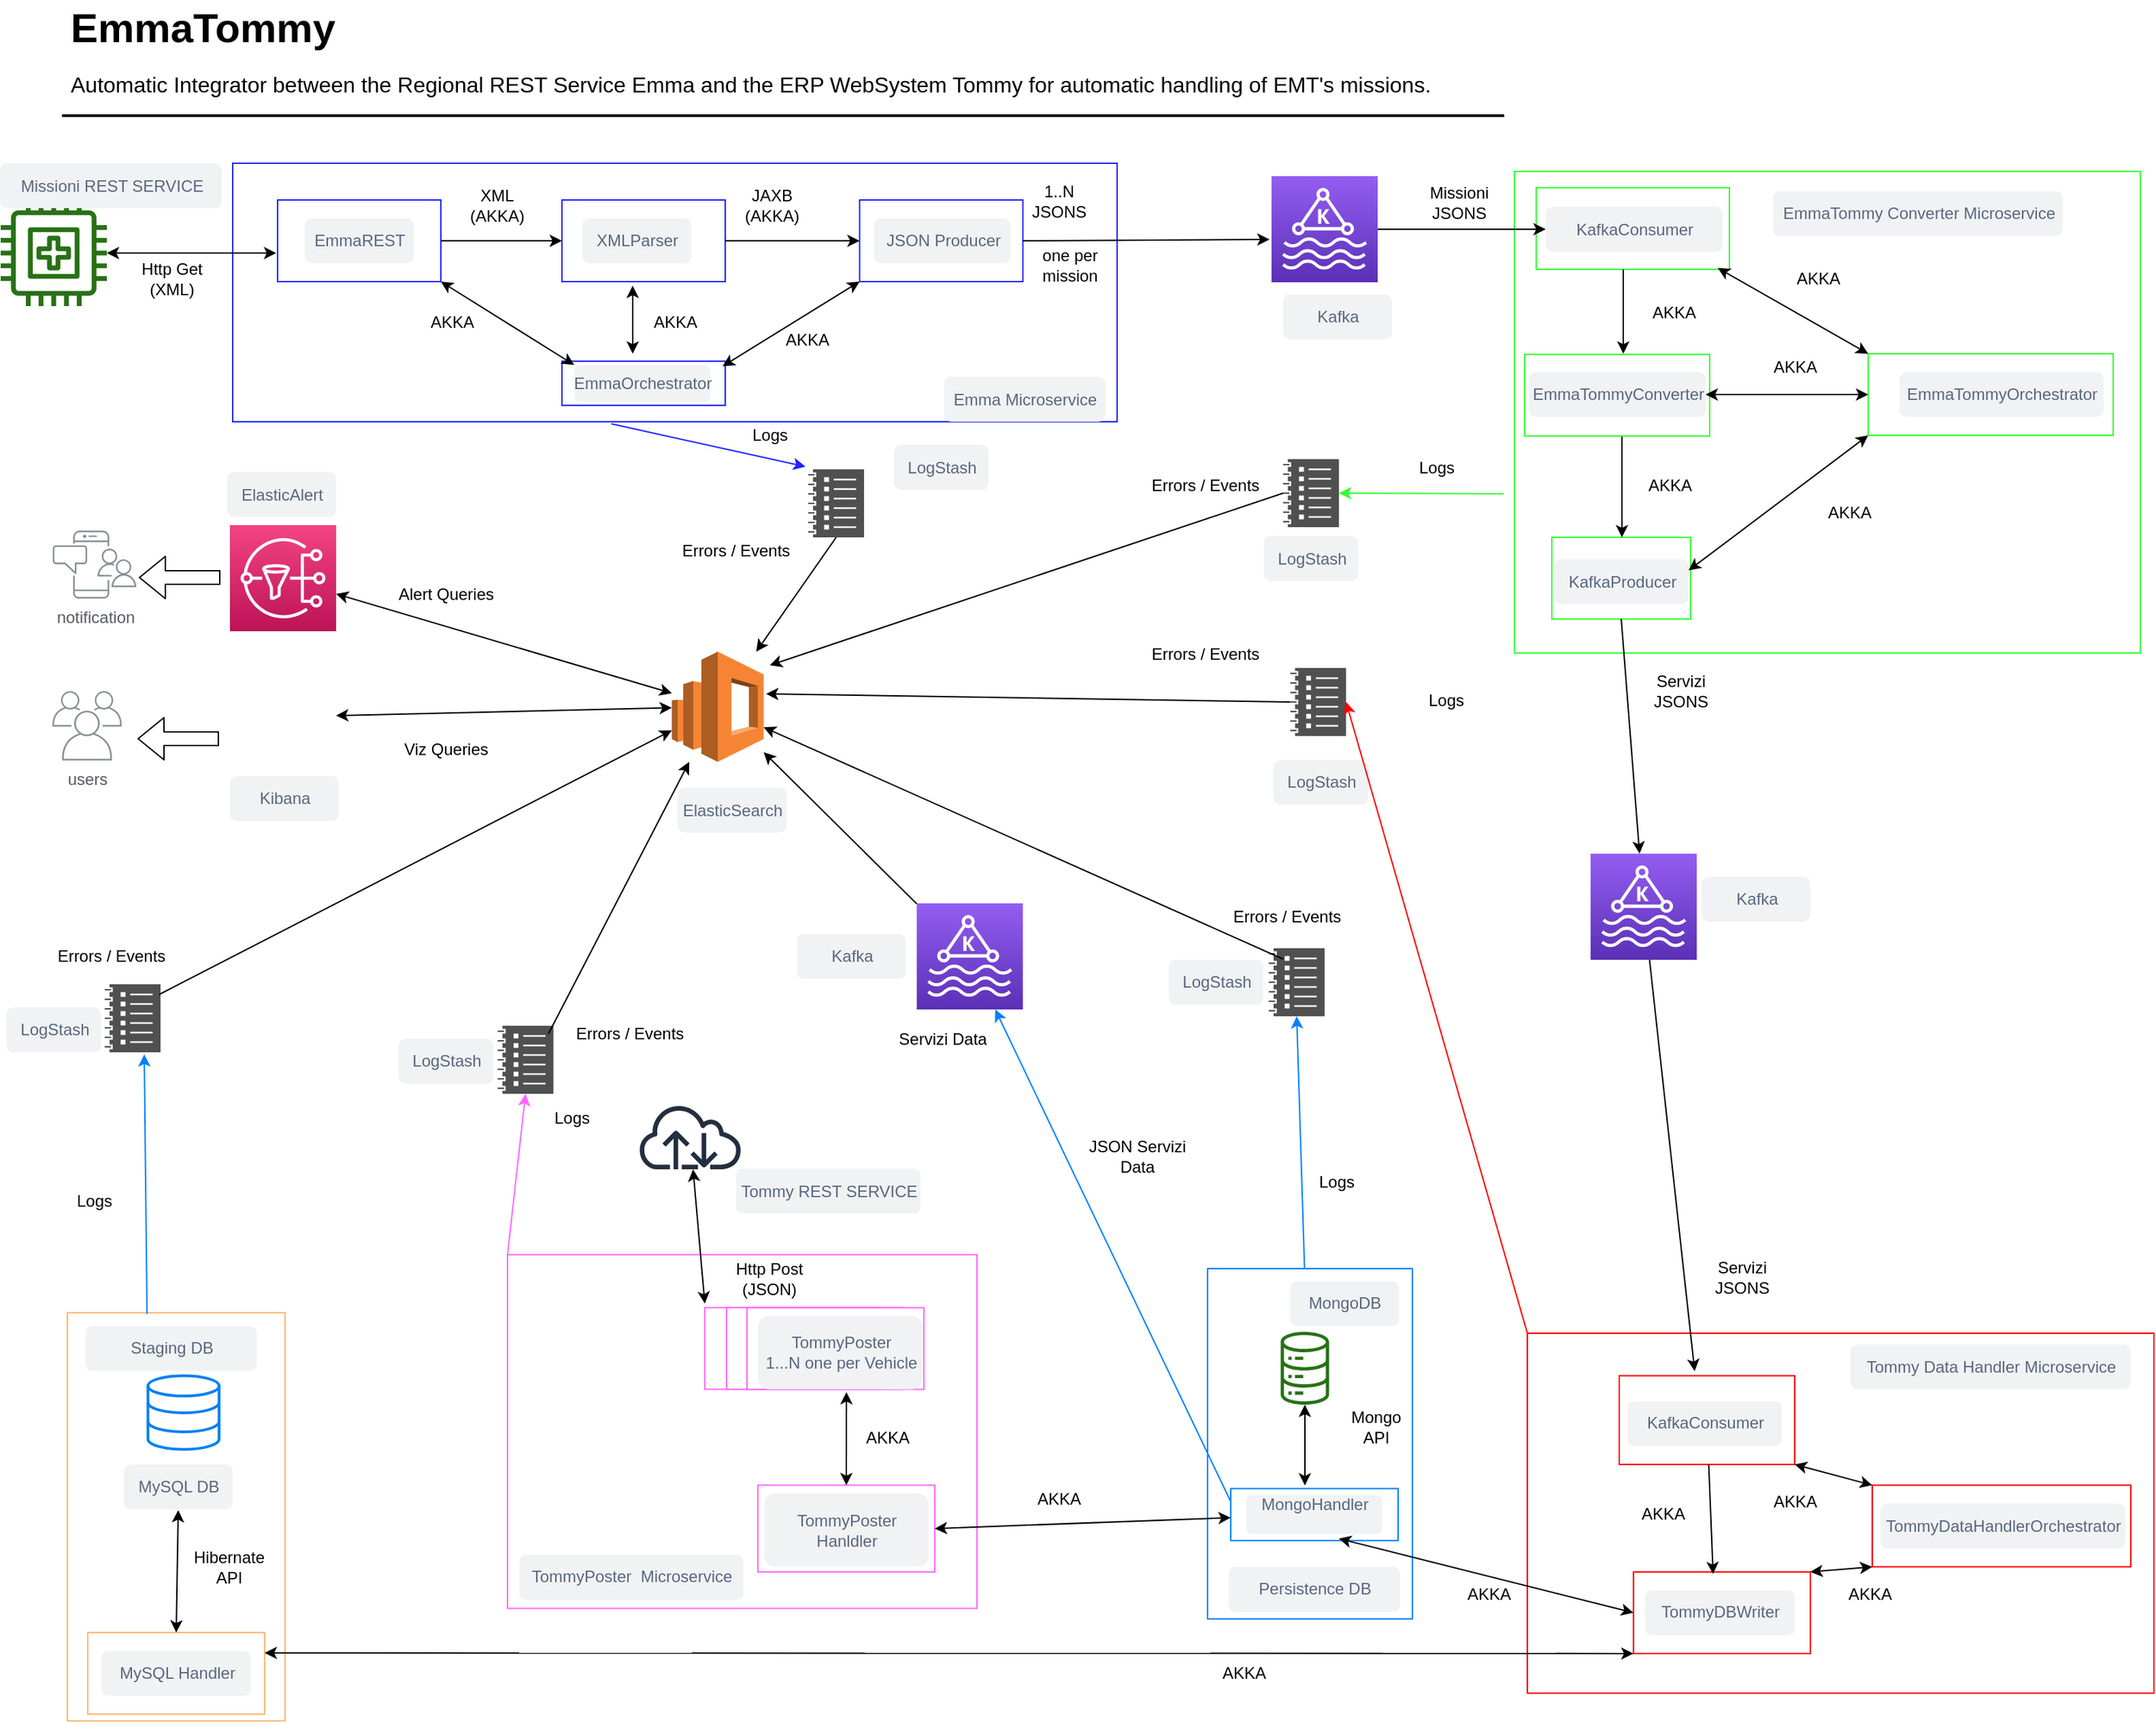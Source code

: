 <mxfile version="15.2.9" type="device"><diagram id="Ht1M8jgEwFfnCIfOTk4-" name="Page-1"><mxGraphModel dx="1422" dy="656" grid="1" gridSize="10" guides="1" tooltips="1" connect="1" arrows="1" fold="1" page="1" pageScale="1" pageWidth="1169" pageHeight="827" math="0" shadow="0"><root><mxCell id="0"/><mxCell id="1" parent="0"/><mxCell id="2CGAh3Ciay-tCwT4W9DA-47" value="" style="rounded=0;whiteSpace=wrap;html=1;strokeColor=#007FFF;" parent="1" vertex="1"><mxGeometry x="894.5" y="962.5" width="150.5" height="257.5" as="geometry"/></mxCell><mxCell id="2CGAh3Ciay-tCwT4W9DA-29" value="" style="rounded=0;whiteSpace=wrap;html=1;strokeColor=#FF66FF;" parent="1" vertex="1"><mxGeometry x="380" y="952.25" width="345" height="260" as="geometry"/></mxCell><mxCell id="2CGAh3Ciay-tCwT4W9DA-15" value="" style="rounded=0;whiteSpace=wrap;html=1;strokeColor=#FFB570;" parent="1" vertex="1"><mxGeometry x="56.5" y="994.95" width="160" height="300" as="geometry"/></mxCell><mxCell id="lzYaIayaNaeAVixtsjXc-9" value="" style="rounded=0;whiteSpace=wrap;html=1;fillColor=none;strokeColor=#FF0000;" parent="1" vertex="1"><mxGeometry x="1129.5" y="1010" width="460.5" height="264.6" as="geometry"/></mxCell><mxCell id="Y2wvUb4vc399RMTbFiho-38" value="" style="rounded=0;whiteSpace=wrap;html=1;fillColor=none;strokeColor=#33FF33;" parent="1" vertex="1"><mxGeometry x="1120" y="156" width="460" height="354" as="geometry"/></mxCell><mxCell id="ZkdfXn5uM06ePNpxm29S-1" value="" style="rounded=0;whiteSpace=wrap;html=1;strokeColor=#33FF33;" parent="1" vertex="1"><mxGeometry x="1136" y="168" width="142" height="60" as="geometry"/></mxCell><mxCell id="Y2wvUb4vc399RMTbFiho-71" value="" style="rounded=0;whiteSpace=wrap;html=1;strokeColor=#FF66FF;" parent="1" vertex="1"><mxGeometry x="525" y="991.2" width="130" height="60" as="geometry"/></mxCell><mxCell id="Y2wvUb4vc399RMTbFiho-72" value="" style="rounded=0;whiteSpace=wrap;html=1;strokeColor=#FF66FF;" parent="1" vertex="1"><mxGeometry x="541" y="991.2" width="130" height="60" as="geometry"/></mxCell><mxCell id="Y2wvUb4vc399RMTbFiho-73" value="" style="rounded=0;whiteSpace=wrap;html=1;strokeColor=#FF66FF;" parent="1" vertex="1"><mxGeometry x="556" y="991.25" width="130" height="60" as="geometry"/></mxCell><mxCell id="Y2wvUb4vc399RMTbFiho-42" value="" style="rounded=0;whiteSpace=wrap;html=1;strokeColor=#33FF33;" parent="1" vertex="1"><mxGeometry x="1147.5" y="425" width="102" height="60" as="geometry"/></mxCell><mxCell id="Y2wvUb4vc399RMTbFiho-23" value="" style="rounded=0;whiteSpace=wrap;html=1;strokeColor=#33FF33;" parent="1" vertex="1"><mxGeometry x="1127.5" y="290.5" width="136" height="60" as="geometry"/></mxCell><mxCell id="Y2wvUb4vc399RMTbFiho-2" value="" style="rounded=0;whiteSpace=wrap;html=1;fillColor=none;strokeColor=#1C24FF;" parent="1" vertex="1"><mxGeometry x="178" y="150" width="650" height="190" as="geometry"/></mxCell><mxCell id="Y2wvUb4vc399RMTbFiho-12" value="" style="rounded=0;whiteSpace=wrap;html=1;strokeColor=#1C24FF;" parent="1" vertex="1"><mxGeometry x="420" y="295.5" width="120" height="32.5" as="geometry"/></mxCell><mxCell id="BnP6x9EAKKf0JBf7ULfV-9" value="" style="rounded=0;whiteSpace=wrap;html=1;strokeColor=#007FFF;" parent="1" vertex="1"><mxGeometry x="911.5" y="1124.2" width="123" height="38.2" as="geometry"/></mxCell><mxCell id="-QjtrjUzRDEMRZ5MF8oH-47" value="EmmaTommy" style="text;html=1;resizable=0;points=[];autosize=1;align=left;verticalAlign=top;spacingTop=-4;fontSize=30;fontStyle=1" parent="1" vertex="1"><mxGeometry x="56.5" y="30" width="210" height="40" as="geometry"/></mxCell><mxCell id="-QjtrjUzRDEMRZ5MF8oH-48" value="Automatic Integrator between the Regional REST Service Emma and the ERP WebSystem Tommy for automatic handling of EMT's missions." style="text;html=1;resizable=0;points=[];autosize=1;align=left;verticalAlign=top;spacingTop=-4;fontSize=16;" parent="1" vertex="1"><mxGeometry x="56.5" y="80" width="1020" height="20" as="geometry"/></mxCell><mxCell id="SCVMTBWpLvtzJIhz15lM-1" value="" style="line;strokeWidth=2;html=1;fontSize=14;" parent="1" vertex="1"><mxGeometry x="52.5" y="110" width="1060" height="10" as="geometry"/></mxCell><mxCell id="BnP6x9EAKKf0JBf7ULfV-1" value="" style="outlineConnect=0;fontColor=#232F3E;gradientColor=none;fillColor=#277116;strokeColor=none;dashed=0;verticalLabelPosition=bottom;verticalAlign=top;align=center;html=1;fontSize=12;fontStyle=0;aspect=fixed;pointerEvents=1;shape=mxgraph.aws4.medical_emergency;" parent="1" vertex="1"><mxGeometry x="7.5" y="177" width="78" height="78" as="geometry"/></mxCell><mxCell id="BnP6x9EAKKf0JBf7ULfV-3" value="" style="outlineConnect=0;fontColor=#232F3E;gradientColor=none;fillColor=#277116;strokeColor=none;dashed=0;verticalLabelPosition=bottom;verticalAlign=top;align=center;html=1;fontSize=12;fontStyle=0;aspect=fixed;pointerEvents=1;shape=mxgraph.aws4.iot_analytics_data_store;" parent="1" vertex="1"><mxGeometry x="947.48" y="1009.0" width="37.04" height="53.5" as="geometry"/></mxCell><mxCell id="BnP6x9EAKKf0JBf7ULfV-4" value="" style="outlineConnect=0;fontColor=#232F3E;gradientColor=#945DF2;gradientDirection=north;fillColor=#5A30B5;strokeColor=#ffffff;dashed=0;verticalLabelPosition=bottom;verticalAlign=top;align=center;html=1;fontSize=12;fontStyle=0;aspect=fixed;shape=mxgraph.aws4.resourceIcon;resIcon=mxgraph.aws4.managed_streaming_for_kafka;" parent="1" vertex="1"><mxGeometry x="941.5" y="159.5" width="78" height="78" as="geometry"/></mxCell><mxCell id="BnP6x9EAKKf0JBf7ULfV-5" value="" style="rounded=0;whiteSpace=wrap;html=1;strokeColor=#1C24FF;" parent="1" vertex="1"><mxGeometry x="211" y="177" width="120" height="60" as="geometry"/></mxCell><mxCell id="BnP6x9EAKKf0JBf7ULfV-6" value="" style="rounded=0;whiteSpace=wrap;html=1;strokeColor=#1C24FF;" parent="1" vertex="1"><mxGeometry x="420" y="177" width="120" height="60" as="geometry"/></mxCell><mxCell id="BnP6x9EAKKf0JBf7ULfV-14" value="" style="outlineConnect=0;fontColor=#232F3E;gradientColor=none;fillColor=#232F3E;strokeColor=none;dashed=0;verticalLabelPosition=bottom;verticalAlign=top;align=center;html=1;fontSize=12;fontStyle=0;aspect=fixed;pointerEvents=1;shape=mxgraph.aws4.internet;" parent="1" vertex="1"><mxGeometry x="475.25" y="841.5" width="78" height="48" as="geometry"/></mxCell><mxCell id="BnP6x9EAKKf0JBf7ULfV-15" value="" style="rounded=0;whiteSpace=wrap;html=1;strokeColor=#33FF33;" parent="1" vertex="1"><mxGeometry x="1380" y="290" width="180" height="60" as="geometry"/></mxCell><mxCell id="BnP6x9EAKKf0JBf7ULfV-17" value="" style="outlineConnect=0;fontColor=#232F3E;gradientColor=#945DF2;gradientDirection=north;fillColor=#5A30B5;strokeColor=#ffffff;dashed=0;verticalLabelPosition=bottom;verticalAlign=top;align=center;html=1;fontSize=12;fontStyle=0;aspect=fixed;shape=mxgraph.aws4.resourceIcon;resIcon=mxgraph.aws4.managed_streaming_for_kafka;" parent="1" vertex="1"><mxGeometry x="1176" y="657.5" width="78" height="78" as="geometry"/></mxCell><mxCell id="BnP6x9EAKKf0JBf7ULfV-18" value="" style="rounded=0;whiteSpace=wrap;html=1;strokeColor=#FF0000;" parent="1" vertex="1"><mxGeometry x="1383" y="1121.7" width="190" height="60" as="geometry"/></mxCell><mxCell id="BnP6x9EAKKf0JBf7ULfV-20" value="" style="outlineConnect=0;dashed=0;verticalLabelPosition=bottom;verticalAlign=top;align=center;html=1;shape=mxgraph.aws3.elasticsearch_service;fillColor=#F58534;gradientColor=none;" parent="1" vertex="1"><mxGeometry x="500.75" y="509" width="67.5" height="81" as="geometry"/></mxCell><mxCell id="BnP6x9EAKKf0JBf7ULfV-21" value="" style="shape=image;html=1;verticalAlign=top;verticalLabelPosition=bottom;labelBackgroundColor=#ffffff;imageAspect=0;aspect=fixed;image=https://cdn4.iconfinder.com/data/icons/logos-brands-5/24/kibana-128.png" parent="1" vertex="1"><mxGeometry x="169" y="514.5" width="85" height="85" as="geometry"/></mxCell><mxCell id="BnP6x9EAKKf0JBf7ULfV-22" value="notification" style="outlineConnect=0;gradientColor=none;fontColor=#545B64;strokeColor=none;fillColor=#879196;dashed=0;verticalLabelPosition=bottom;verticalAlign=top;align=center;html=1;fontSize=12;fontStyle=0;aspect=fixed;shape=mxgraph.aws4.illustration_notification;pointerEvents=1" parent="1" vertex="1"><mxGeometry x="45.5" y="420" width="62" height="50" as="geometry"/></mxCell><mxCell id="BnP6x9EAKKf0JBf7ULfV-23" value="users" style="outlineConnect=0;gradientColor=none;fontColor=#545B64;strokeColor=none;fillColor=#879196;dashed=0;verticalLabelPosition=bottom;verticalAlign=top;align=center;html=1;fontSize=12;fontStyle=0;aspect=fixed;shape=mxgraph.aws4.illustration_users;pointerEvents=1" parent="1" vertex="1"><mxGeometry x="45.5" y="538" width="51" height="51" as="geometry"/></mxCell><mxCell id="BnP6x9EAKKf0JBf7ULfV-24" value="" style="outlineConnect=0;fontColor=#232F3E;gradientColor=#F34482;gradientDirection=north;fillColor=#BC1356;strokeColor=#ffffff;dashed=0;verticalLabelPosition=bottom;verticalAlign=top;align=center;html=1;fontSize=12;fontStyle=0;aspect=fixed;shape=mxgraph.aws4.resourceIcon;resIcon=mxgraph.aws4.sns;" parent="1" vertex="1"><mxGeometry x="176" y="416" width="78" height="78" as="geometry"/></mxCell><mxCell id="BnP6x9EAKKf0JBf7ULfV-26" value="XMLParser" style="rounded=1;align=center;fillColor=#F1F2F4;strokeColor=none;html=1;fontColor=#596780;fontSize=12" parent="1" vertex="1"><mxGeometry x="435" y="190.5" width="80" height="33" as="geometry"/></mxCell><mxCell id="BnP6x9EAKKf0JBf7ULfV-27" value="" style="rounded=0;whiteSpace=wrap;html=1;strokeColor=#1C24FF;" parent="1" vertex="1"><mxGeometry x="638.75" y="177" width="120" height="60" as="geometry"/></mxCell><mxCell id="BnP6x9EAKKf0JBf7ULfV-29" value="EmmaOrchestrator" style="rounded=1;align=center;fillColor=#F1F2F4;strokeColor=none;html=1;fontColor=#596780;fontSize=12" parent="1" vertex="1"><mxGeometry x="429" y="298.25" width="100" height="27" as="geometry"/></mxCell><mxCell id="BnP6x9EAKKf0JBf7ULfV-30" value="ElasticSearch" style="rounded=1;align=center;fillColor=#F1F2F4;strokeColor=none;html=1;fontColor=#596780;fontSize=12" parent="1" vertex="1"><mxGeometry x="505" y="609" width="80" height="33" as="geometry"/></mxCell><mxCell id="BnP6x9EAKKf0JBf7ULfV-31" value="MongoDB" style="rounded=1;align=center;fillColor=#F1F2F4;strokeColor=none;html=1;fontColor=#596780;fontSize=12" parent="1" vertex="1"><mxGeometry x="955.25" y="971.7" width="80" height="33" as="geometry"/></mxCell><mxCell id="BnP6x9EAKKf0JBf7ULfV-34" value="EmmaREST" style="rounded=1;align=center;fillColor=#F1F2F4;strokeColor=none;html=1;fontColor=#596780;fontSize=12" parent="1" vertex="1"><mxGeometry x="231" y="190.5" width="80" height="33" as="geometry"/></mxCell><mxCell id="BnP6x9EAKKf0JBf7ULfV-37" value="Kafka" style="rounded=1;align=center;fillColor=#F1F2F4;strokeColor=none;html=1;fontColor=#596780;fontSize=12" parent="1" vertex="1"><mxGeometry x="950" y="246.5" width="80" height="33" as="geometry"/></mxCell><mxCell id="BnP6x9EAKKf0JBf7ULfV-41" value="Tommy REST SERVICE" style="rounded=1;align=center;fillColor=#F1F2F4;strokeColor=none;html=1;fontColor=#596780;fontSize=12" parent="1" vertex="1"><mxGeometry x="548" y="889.0" width="135.5" height="33" as="geometry"/></mxCell><mxCell id="BnP6x9EAKKf0JBf7ULfV-42" value="&lt;div&gt;MongoHandler&lt;/div&gt;&lt;div&gt;&lt;br&gt;&lt;/div&gt;" style="rounded=1;align=center;fillColor=#F1F2F4;strokeColor=none;html=1;fontColor=#596780;fontSize=12" parent="1" vertex="1"><mxGeometry x="923" y="1129.05" width="100" height="28.5" as="geometry"/></mxCell><mxCell id="BnP6x9EAKKf0JBf7ULfV-45" value="Missioni REST SERVICE" style="rounded=1;align=center;fillColor=#F1F2F4;strokeColor=none;html=1;fontColor=#596780;fontSize=12" parent="1" vertex="1"><mxGeometry x="7" y="150" width="163" height="33" as="geometry"/></mxCell><mxCell id="BnP6x9EAKKf0JBf7ULfV-46" value="&lt;div&gt;TommyPoster&lt;br&gt;1...N one per Vehicle&lt;br&gt;&lt;/div&gt;" style="rounded=1;align=center;fillColor=#F1F2F4;strokeColor=none;html=1;fontColor=#596780;fontSize=12" parent="1" vertex="1"><mxGeometry x="564" y="997.2" width="121" height="54" as="geometry"/></mxCell><mxCell id="BnP6x9EAKKf0JBf7ULfV-49" value="Kibana" style="rounded=1;align=center;fillColor=#F1F2F4;strokeColor=none;html=1;fontColor=#596780;fontSize=12" parent="1" vertex="1"><mxGeometry x="176" y="600.5" width="80" height="33" as="geometry"/></mxCell><mxCell id="BnP6x9EAKKf0JBf7ULfV-51" value="" style="endArrow=classic;html=1;exitX=1;exitY=0.5;exitDx=0;exitDy=0;entryX=0;entryY=0.5;entryDx=0;entryDy=0;" parent="1" source="BnP6x9EAKKf0JBf7ULfV-5" target="BnP6x9EAKKf0JBf7ULfV-6" edge="1"><mxGeometry width="50" height="50" relative="1" as="geometry"><mxPoint x="190" y="300" as="sourcePoint"/><mxPoint x="240" y="250" as="targetPoint"/><Array as="points"><mxPoint x="390" y="207"/></Array></mxGeometry></mxCell><mxCell id="BnP6x9EAKKf0JBf7ULfV-57" value="" style="endArrow=classic;html=1;exitX=1;exitY=0.5;exitDx=0;exitDy=0;entryX=0;entryY=0.5;entryDx=0;entryDy=0;" parent="1" source="BnP6x9EAKKf0JBf7ULfV-6" target="BnP6x9EAKKf0JBf7ULfV-27" edge="1"><mxGeometry width="50" height="50" relative="1" as="geometry"><mxPoint x="537.5" y="255" as="sourcePoint"/><mxPoint x="591" y="207" as="targetPoint"/></mxGeometry></mxCell><mxCell id="BnP6x9EAKKf0JBf7ULfV-68" value="" style="endArrow=classic;html=1;entryX=0;entryY=0.5;entryDx=0;entryDy=0;" parent="1" source="BnP6x9EAKKf0JBf7ULfV-4" target="ZkdfXn5uM06ePNpxm29S-2" edge="1"><mxGeometry width="50" height="50" relative="1" as="geometry"><mxPoint x="1076.5" y="190.5" as="sourcePoint"/><mxPoint x="1076.5" y="286.5" as="targetPoint"/></mxGeometry></mxCell><mxCell id="BnP6x9EAKKf0JBf7ULfV-72" value="" style="shape=flexArrow;endArrow=classic;html=1;" parent="1" edge="1"><mxGeometry width="50" height="50" relative="1" as="geometry"><mxPoint x="169" y="454.5" as="sourcePoint"/><mxPoint x="109" y="454.5" as="targetPoint"/></mxGeometry></mxCell><mxCell id="BnP6x9EAKKf0JBf7ULfV-73" value="" style="shape=flexArrow;endArrow=classic;html=1;" parent="1" edge="1"><mxGeometry width="50" height="50" relative="1" as="geometry"><mxPoint x="168" y="573" as="sourcePoint"/><mxPoint x="108" y="573" as="targetPoint"/></mxGeometry></mxCell><mxCell id="BnP6x9EAKKf0JBf7ULfV-90" value="Http Get (XML)" style="text;html=1;strokeColor=none;fillColor=none;align=center;verticalAlign=middle;whiteSpace=wrap;rounded=0;" parent="1" vertex="1"><mxGeometry x="106.5" y="223.5" width="53" height="23" as="geometry"/></mxCell><mxCell id="BnP6x9EAKKf0JBf7ULfV-91" value="XML (AKKA)" style="text;html=1;strokeColor=none;fillColor=none;align=center;verticalAlign=middle;whiteSpace=wrap;rounded=0;" parent="1" vertex="1"><mxGeometry x="346" y="170.5" width="53" height="20" as="geometry"/></mxCell><mxCell id="BnP6x9EAKKf0JBf7ULfV-92" value="JAXB (AKKA)" style="text;html=1;strokeColor=none;fillColor=none;align=center;verticalAlign=middle;whiteSpace=wrap;rounded=0;" parent="1" vertex="1"><mxGeometry x="548" y="170.5" width="53" height="20" as="geometry"/></mxCell><mxCell id="BnP6x9EAKKf0JBf7ULfV-93" value="" style="endArrow=classic;html=1;exitX=1;exitY=0.5;exitDx=0;exitDy=0;" parent="1" source="BnP6x9EAKKf0JBf7ULfV-27" edge="1"><mxGeometry width="50" height="50" relative="1" as="geometry"><mxPoint x="526.5" y="208" as="sourcePoint"/><mxPoint x="940" y="206" as="targetPoint"/><Array as="points"><mxPoint x="940" y="206"/></Array></mxGeometry></mxCell><mxCell id="BnP6x9EAKKf0JBf7ULfV-94" value="1..N JSONS" style="text;html=1;strokeColor=none;fillColor=none;align=center;verticalAlign=middle;whiteSpace=wrap;rounded=0;" parent="1" vertex="1"><mxGeometry x="758.75" y="168" width="53" height="20" as="geometry"/></mxCell><mxCell id="BnP6x9EAKKf0JBf7ULfV-95" value="one per mission" style="text;html=1;strokeColor=none;fillColor=none;align=center;verticalAlign=middle;whiteSpace=wrap;rounded=0;" parent="1" vertex="1"><mxGeometry x="766.5" y="215" width="53" height="20" as="geometry"/></mxCell><mxCell id="BnP6x9EAKKf0JBf7ULfV-106" value="&lt;div&gt;Http Post&lt;/div&gt;&lt;div&gt;(JSON)&lt;br&gt;&lt;/div&gt;" style="text;html=1;strokeColor=none;fillColor=none;align=center;verticalAlign=middle;whiteSpace=wrap;rounded=0;" parent="1" vertex="1"><mxGeometry x="525" y="952.25" width="95" height="36" as="geometry"/></mxCell><mxCell id="BnP6x9EAKKf0JBf7ULfV-129" value="ElasticAlert" style="rounded=1;align=center;fillColor=#F1F2F4;strokeColor=none;html=1;fontColor=#596780;fontSize=12" parent="1" vertex="1"><mxGeometry x="174" y="377" width="80" height="33" as="geometry"/></mxCell><mxCell id="BnP6x9EAKKf0JBf7ULfV-99" value="&lt;br&gt;Missioni&lt;br&gt;JSONS" style="text;html=1;strokeColor=none;fillColor=none;align=center;verticalAlign=middle;whiteSpace=wrap;rounded=0;" parent="1" vertex="1"><mxGeometry x="1052.5" y="162" width="53" height="20" as="geometry"/></mxCell><mxCell id="Y2wvUb4vc399RMTbFiho-13" value="Emma Microservice" style="rounded=1;align=center;fillColor=#F1F2F4;strokeColor=none;html=1;fontColor=#596780;fontSize=12" parent="1" vertex="1"><mxGeometry x="701" y="307" width="118.5" height="33" as="geometry"/></mxCell><mxCell id="Y2wvUb4vc399RMTbFiho-15" value="" style="endArrow=classic;startArrow=classic;html=1;entryX=0;entryY=1;entryDx=0;entryDy=0;exitX=1.09;exitY=0.037;exitDx=0;exitDy=0;exitPerimeter=0;" parent="1" source="BnP6x9EAKKf0JBf7ULfV-29" target="BnP6x9EAKKf0JBf7ULfV-27" edge="1"><mxGeometry width="50" height="50" relative="1" as="geometry"><mxPoint x="614.5" y="273.5" as="sourcePoint"/><mxPoint x="614" y="231" as="targetPoint"/></mxGeometry></mxCell><mxCell id="Y2wvUb4vc399RMTbFiho-17" value="" style="endArrow=classic;startArrow=classic;html=1;entryX=0.5;entryY=1;entryDx=0;entryDy=0;exitX=0;exitY=0;exitDx=0;exitDy=0;" parent="1" source="BnP6x9EAKKf0JBf7ULfV-29" edge="1"><mxGeometry width="50" height="50" relative="1" as="geometry"><mxPoint x="256" y="269.999" as="sourcePoint"/><mxPoint x="331" y="237" as="targetPoint"/></mxGeometry></mxCell><mxCell id="Y2wvUb4vc399RMTbFiho-18" value="" style="endArrow=classic;startArrow=classic;html=1;entryX=0.433;entryY=1.05;entryDx=0;entryDy=0;entryPerimeter=0;" parent="1" target="BnP6x9EAKKf0JBf7ULfV-6" edge="1"><mxGeometry width="50" height="50" relative="1" as="geometry"><mxPoint x="472" y="290" as="sourcePoint"/><mxPoint x="341" y="247" as="targetPoint"/></mxGeometry></mxCell><mxCell id="Y2wvUb4vc399RMTbFiho-19" value="" style="endArrow=classic;startArrow=classic;html=1;" parent="1" target="BnP6x9EAKKf0JBf7ULfV-1" edge="1"><mxGeometry width="50" height="50" relative="1" as="geometry"><mxPoint x="210" y="216" as="sourcePoint"/><mxPoint x="341" y="247" as="targetPoint"/></mxGeometry></mxCell><mxCell id="Y2wvUb4vc399RMTbFiho-21" value="JSON Producer" style="rounded=1;align=center;fillColor=#F1F2F4;strokeColor=none;html=1;fontColor=#596780;fontSize=12" parent="1" vertex="1"><mxGeometry x="649.5" y="190.5" width="100" height="33" as="geometry"/></mxCell><mxCell id="Y2wvUb4vc399RMTbFiho-22" value="KafkaProducer" style="rounded=1;align=center;fillColor=#F1F2F4;strokeColor=none;html=1;fontColor=#596780;fontSize=12" parent="1" vertex="1"><mxGeometry x="1149" y="441" width="99" height="33" as="geometry"/></mxCell><mxCell id="Y2wvUb4vc399RMTbFiho-43" value="EmmaTommyConverter" style="rounded=1;align=center;fillColor=#F1F2F4;strokeColor=none;html=1;fontColor=#596780;fontSize=12" parent="1" vertex="1"><mxGeometry x="1130.5" y="303.5" width="130" height="33" as="geometry"/></mxCell><mxCell id="Y2wvUb4vc399RMTbFiho-25" value="EmmaTommyOrchestrator" style="rounded=1;align=center;fillColor=#F1F2F4;strokeColor=none;html=1;fontColor=#596780;fontSize=12" parent="1" vertex="1"><mxGeometry x="1403" y="303.5" width="150" height="33" as="geometry"/></mxCell><mxCell id="Y2wvUb4vc399RMTbFiho-26" value="AKKA" style="text;html=1;strokeColor=none;fillColor=none;align=center;verticalAlign=middle;whiteSpace=wrap;rounded=0;" parent="1" vertex="1"><mxGeometry x="574" y="270" width="53" height="20" as="geometry"/></mxCell><mxCell id="Y2wvUb4vc399RMTbFiho-28" value="AKKA" style="text;html=1;strokeColor=none;fillColor=none;align=center;verticalAlign=middle;whiteSpace=wrap;rounded=0;" parent="1" vertex="1"><mxGeometry x="477" y="256.5" width="53" height="20" as="geometry"/></mxCell><mxCell id="Y2wvUb4vc399RMTbFiho-29" value="AKKA" style="text;html=1;strokeColor=none;fillColor=none;align=center;verticalAlign=middle;whiteSpace=wrap;rounded=0;" parent="1" vertex="1"><mxGeometry x="313" y="256.5" width="53" height="20" as="geometry"/></mxCell><mxCell id="Y2wvUb4vc399RMTbFiho-32" value="AKKA" style="text;html=1;strokeColor=none;fillColor=none;align=center;verticalAlign=middle;whiteSpace=wrap;rounded=0;" parent="1" vertex="1"><mxGeometry x="1300" y="290" width="53" height="20" as="geometry"/></mxCell><mxCell id="Y2wvUb4vc399RMTbFiho-39" value="EmmaTommy Converter Microservice" style="rounded=1;align=center;fillColor=#F1F2F4;strokeColor=none;html=1;fontColor=#596780;fontSize=12" parent="1" vertex="1"><mxGeometry x="1310" y="170.5" width="213" height="33" as="geometry"/></mxCell><mxCell id="Y2wvUb4vc399RMTbFiho-48" value="" style="endArrow=classic;html=1;" parent="1" edge="1"><mxGeometry width="50" height="50" relative="1" as="geometry"><mxPoint x="1199" y="351" as="sourcePoint"/><mxPoint x="1199" y="425" as="targetPoint"/></mxGeometry></mxCell><mxCell id="Y2wvUb4vc399RMTbFiho-50" value="" style="html=1;verticalLabelPosition=bottom;align=center;labelBackgroundColor=#ffffff;verticalAlign=top;strokeWidth=2;strokeColor=#0080F0;shadow=0;dashed=0;shape=mxgraph.ios7.icons.data;fillColor=none;" parent="1" vertex="1"><mxGeometry x="115.75" y="1041.25" width="52.25" height="54.1" as="geometry"/></mxCell><mxCell id="Y2wvUb4vc399RMTbFiho-51" value="" style="pointerEvents=1;shadow=0;dashed=0;html=1;strokeColor=none;labelPosition=center;verticalLabelPosition=bottom;verticalAlign=top;align=center;fillColor=#505050;shape=mxgraph.mscae.oms.log_management" parent="1" vertex="1"><mxGeometry x="601" y="375" width="41" height="50" as="geometry"/></mxCell><mxCell id="Y2wvUb4vc399RMTbFiho-52" value="" style="pointerEvents=1;shadow=0;dashed=0;html=1;strokeColor=none;labelPosition=center;verticalLabelPosition=bottom;verticalAlign=top;align=center;fillColor=#505050;shape=mxgraph.mscae.oms.log_management" parent="1" vertex="1"><mxGeometry x="950" y="367.5" width="41" height="50" as="geometry"/></mxCell><mxCell id="Y2wvUb4vc399RMTbFiho-53" value="" style="endArrow=classic;html=1;entryX=-0.049;entryY=-0.04;entryDx=0;entryDy=0;exitX=0.428;exitY=1.008;exitDx=0;exitDy=0;exitPerimeter=0;entryPerimeter=0;strokeColor=#1C24FF;" parent="1" source="Y2wvUb4vc399RMTbFiho-2" target="Y2wvUb4vc399RMTbFiho-51" edge="1"><mxGeometry width="50" height="50" relative="1" as="geometry"><mxPoint x="440" y="522.751" as="sourcePoint"/><mxPoint x="263" y="587" as="targetPoint"/></mxGeometry></mxCell><mxCell id="Y2wvUb4vc399RMTbFiho-55" value="LogStash" style="rounded=1;align=center;fillColor=#F1F2F4;strokeColor=none;html=1;fontColor=#596780;fontSize=12" parent="1" vertex="1"><mxGeometry x="664" y="357" width="69.5" height="33" as="geometry"/></mxCell><mxCell id="Y2wvUb4vc399RMTbFiho-56" value="Logs" style="text;html=1;strokeColor=none;fillColor=none;align=center;verticalAlign=middle;whiteSpace=wrap;rounded=0;" parent="1" vertex="1"><mxGeometry x="530" y="340" width="86" height="20" as="geometry"/></mxCell><mxCell id="Y2wvUb4vc399RMTbFiho-57" value="Errors / Events" style="text;html=1;strokeColor=none;fillColor=none;align=center;verticalAlign=middle;whiteSpace=wrap;rounded=0;" parent="1" vertex="1"><mxGeometry x="505" y="425" width="86" height="20" as="geometry"/></mxCell><mxCell id="Y2wvUb4vc399RMTbFiho-58" value="" style="endArrow=classic;html=1;entryX=1;entryY=0.5;entryDx=0;entryDy=0;entryPerimeter=0;strokeColor=#33FF33;" parent="1" target="Y2wvUb4vc399RMTbFiho-52" edge="1"><mxGeometry width="50" height="50" relative="1" as="geometry"><mxPoint x="1112" y="393" as="sourcePoint"/><mxPoint x="391.994" y="409" as="targetPoint"/></mxGeometry></mxCell><mxCell id="Y2wvUb4vc399RMTbFiho-59" value="Logs" style="text;html=1;strokeColor=none;fillColor=none;align=center;verticalAlign=middle;whiteSpace=wrap;rounded=0;" parent="1" vertex="1"><mxGeometry x="1019.5" y="363.5" width="86" height="20" as="geometry"/></mxCell><mxCell id="Y2wvUb4vc399RMTbFiho-61" value="Errors / Events" style="text;html=1;strokeColor=none;fillColor=none;align=center;verticalAlign=middle;whiteSpace=wrap;rounded=0;" parent="1" vertex="1"><mxGeometry x="849.75" y="377" width="86" height="20" as="geometry"/></mxCell><mxCell id="Y2wvUb4vc399RMTbFiho-63" value="LogStash" style="rounded=1;align=center;fillColor=#F1F2F4;strokeColor=none;html=1;fontColor=#596780;fontSize=12" parent="1" vertex="1"><mxGeometry x="935.75" y="424" width="69.5" height="33" as="geometry"/></mxCell><mxCell id="Y2wvUb4vc399RMTbFiho-66" value="MySQL DB" style="rounded=1;align=center;fillColor=#F1F2F4;strokeColor=none;html=1;fontColor=#596780;fontSize=12" parent="1" vertex="1"><mxGeometry x="98" y="1106.45" width="80" height="33" as="geometry"/></mxCell><mxCell id="Y2wvUb4vc399RMTbFiho-68" value="TommyDataHandlerOrchestrator" style="rounded=1;align=center;fillColor=#F1F2F4;strokeColor=none;html=1;fontColor=#596780;fontSize=12" parent="1" vertex="1"><mxGeometry x="1389" y="1135.2" width="180" height="33" as="geometry"/></mxCell><mxCell id="Y2wvUb4vc399RMTbFiho-69" value="" style="rounded=0;whiteSpace=wrap;html=1;strokeColor=#FFB570;" parent="1" vertex="1"><mxGeometry x="71.5" y="1230" width="130" height="60" as="geometry"/></mxCell><mxCell id="Y2wvUb4vc399RMTbFiho-70" value="MySQL Handler" style="rounded=1;align=center;fillColor=#F1F2F4;strokeColor=none;html=1;fontColor=#596780;fontSize=12" parent="1" vertex="1"><mxGeometry x="81.5" y="1243.5" width="110" height="33" as="geometry"/></mxCell><mxCell id="lzYaIayaNaeAVixtsjXc-3" value="AKKA" style="text;html=1;strokeColor=none;fillColor=none;align=center;verticalAlign=middle;whiteSpace=wrap;rounded=0;" parent="1" vertex="1"><mxGeometry x="633" y="1076.75" width="53" height="20" as="geometry"/></mxCell><mxCell id="lzYaIayaNaeAVixtsjXc-5" value="" style="endArrow=classic;startArrow=classic;html=1;exitX=0.5;exitY=0;exitDx=0;exitDy=0;" parent="1" source="Y2wvUb4vc399RMTbFiho-69" edge="1"><mxGeometry width="50" height="50" relative="1" as="geometry"><mxPoint x="40.5" y="1030.25" as="sourcePoint"/><mxPoint x="138" y="1140" as="targetPoint"/></mxGeometry></mxCell><mxCell id="lzYaIayaNaeAVixtsjXc-7" value="Hibernate API" style="text;html=1;strokeColor=none;fillColor=none;align=center;verticalAlign=middle;whiteSpace=wrap;rounded=0;" parent="1" vertex="1"><mxGeometry x="148.5" y="1157.55" width="53" height="48.5" as="geometry"/></mxCell><mxCell id="lzYaIayaNaeAVixtsjXc-8" value="Mongo API" style="text;html=1;strokeColor=none;fillColor=none;align=center;verticalAlign=middle;whiteSpace=wrap;rounded=0;" parent="1" vertex="1"><mxGeometry x="992" y="1062.5" width="53" height="32" as="geometry"/></mxCell><mxCell id="lzYaIayaNaeAVixtsjXc-13" value="" style="pointerEvents=1;shadow=0;dashed=0;html=1;strokeColor=none;labelPosition=center;verticalLabelPosition=bottom;verticalAlign=top;align=center;fillColor=#505050;shape=mxgraph.mscae.oms.log_management" parent="1" vertex="1"><mxGeometry x="955.25" y="521" width="41" height="50" as="geometry"/></mxCell><mxCell id="lzYaIayaNaeAVixtsjXc-14" value="LogStash" style="rounded=1;align=center;fillColor=#F1F2F4;strokeColor=none;html=1;fontColor=#596780;fontSize=12" parent="1" vertex="1"><mxGeometry x="943" y="588.6" width="69.5" height="33" as="geometry"/></mxCell><mxCell id="lzYaIayaNaeAVixtsjXc-16" value="Errors / Events" style="text;html=1;strokeColor=none;fillColor=none;align=center;verticalAlign=middle;whiteSpace=wrap;rounded=0;" parent="1" vertex="1"><mxGeometry x="849.75" y="501" width="86" height="20" as="geometry"/></mxCell><mxCell id="lzYaIayaNaeAVixtsjXc-17" value="" style="endArrow=classic;html=1;entryX=1;entryY=0.5;entryDx=0;entryDy=0;entryPerimeter=0;strokeColor=#FF0000;exitX=0;exitY=0;exitDx=0;exitDy=0;" parent="1" source="lzYaIayaNaeAVixtsjXc-9" target="lzYaIayaNaeAVixtsjXc-13" edge="1"><mxGeometry width="50" height="50" relative="1" as="geometry"><mxPoint x="824.135" y="439.018" as="sourcePoint"/><mxPoint x="704" y="440" as="targetPoint"/><Array as="points"/></mxGeometry></mxCell><mxCell id="lzYaIayaNaeAVixtsjXc-18" value="Logs" style="text;html=1;strokeColor=none;fillColor=none;align=center;verticalAlign=middle;whiteSpace=wrap;rounded=0;" parent="1" vertex="1"><mxGeometry x="1026.5" y="534.5" width="86" height="20" as="geometry"/></mxCell><mxCell id="ZkdfXn5uM06ePNpxm29S-2" value="KafkaConsumer" style="rounded=1;align=center;fillColor=#F1F2F4;strokeColor=none;html=1;fontColor=#596780;fontSize=12" parent="1" vertex="1"><mxGeometry x="1143" y="182" width="130" height="33" as="geometry"/></mxCell><mxCell id="ZkdfXn5uM06ePNpxm29S-4" value="AKKA" style="text;html=1;strokeColor=none;fillColor=none;align=center;verticalAlign=middle;whiteSpace=wrap;rounded=0;" parent="1" vertex="1"><mxGeometry x="1210.5" y="250" width="53" height="20" as="geometry"/></mxCell><mxCell id="ZkdfXn5uM06ePNpxm29S-5" value="" style="endArrow=classic;startArrow=classic;html=1;entryX=0.94;entryY=0.983;entryDx=0;entryDy=0;entryPerimeter=0;exitX=0;exitY=0;exitDx=0;exitDy=0;" parent="1" source="BnP6x9EAKKf0JBf7ULfV-15" target="ZkdfXn5uM06ePNpxm29S-1" edge="1"><mxGeometry width="50" height="50" relative="1" as="geometry"><mxPoint x="1408" y="290" as="sourcePoint"/><mxPoint x="1270" y="256" as="targetPoint"/></mxGeometry></mxCell><mxCell id="ZkdfXn5uM06ePNpxm29S-6" value="AKKA" style="text;html=1;strokeColor=none;fillColor=none;align=center;verticalAlign=middle;whiteSpace=wrap;rounded=0;" parent="1" vertex="1"><mxGeometry x="1317" y="225" width="53" height="20" as="geometry"/></mxCell><mxCell id="ZkdfXn5uM06ePNpxm29S-7" value="AKKA" style="text;html=1;strokeColor=none;fillColor=none;align=center;verticalAlign=middle;whiteSpace=wrap;rounded=0;" parent="1" vertex="1"><mxGeometry x="1340" y="397" width="53" height="20" as="geometry"/></mxCell><mxCell id="ZkdfXn5uM06ePNpxm29S-9" value="" style="rounded=0;whiteSpace=wrap;html=1;strokeColor=#FF0000;" parent="1" vertex="1"><mxGeometry x="1197" y="1041.25" width="129" height="65.2" as="geometry"/></mxCell><mxCell id="ZkdfXn5uM06ePNpxm29S-10" value="KafkaConsumer" style="rounded=1;align=center;fillColor=#F1F2F4;strokeColor=none;html=1;fontColor=#596780;fontSize=12" parent="1" vertex="1"><mxGeometry x="1203" y="1059.95" width="113.5" height="33" as="geometry"/></mxCell><mxCell id="ZkdfXn5uM06ePNpxm29S-18" value="" style="endArrow=classic;startArrow=classic;html=1;entryX=1;entryY=0.25;entryDx=0;entryDy=0;exitX=0;exitY=1;exitDx=0;exitDy=0;" parent="1" source="BnP6x9EAKKf0JBf7ULfV-15" target="Y2wvUb4vc399RMTbFiho-22" edge="1"><mxGeometry width="50" height="50" relative="1" as="geometry"><mxPoint x="1508" y="324" as="sourcePoint"/><mxPoint x="1226.904" y="252.5" as="targetPoint"/></mxGeometry></mxCell><mxCell id="2CGAh3Ciay-tCwT4W9DA-3" value="" style="endArrow=classic;startArrow=classic;html=1;exitX=0;exitY=0.5;exitDx=0;exitDy=0;" parent="1" source="BnP6x9EAKKf0JBf7ULfV-15" target="Y2wvUb4vc399RMTbFiho-43" edge="1"><mxGeometry width="50" height="50" relative="1" as="geometry"><mxPoint x="1529.42" y="298.02" as="sourcePoint"/><mxPoint x="1279.48" y="236.98" as="targetPoint"/></mxGeometry></mxCell><mxCell id="2CGAh3Ciay-tCwT4W9DA-4" value="" style="endArrow=classic;html=1;" parent="1" edge="1"><mxGeometry width="50" height="50" relative="1" as="geometry"><mxPoint x="1200" y="228" as="sourcePoint"/><mxPoint x="1200" y="290" as="targetPoint"/></mxGeometry></mxCell><mxCell id="2CGAh3Ciay-tCwT4W9DA-5" value="AKKA" style="text;html=1;strokeColor=none;fillColor=none;align=center;verticalAlign=middle;whiteSpace=wrap;rounded=0;" parent="1" vertex="1"><mxGeometry x="1207.5" y="377" width="53" height="20" as="geometry"/></mxCell><mxCell id="2CGAh3Ciay-tCwT4W9DA-6" value="" style="endArrow=classic;html=1;exitX=0.5;exitY=1;exitDx=0;exitDy=0;" parent="1" source="Y2wvUb4vc399RMTbFiho-42" target="BnP6x9EAKKf0JBf7ULfV-17" edge="1"><mxGeometry width="50" height="50" relative="1" as="geometry"><mxPoint x="1198" y="510" as="sourcePoint"/><mxPoint x="1198" y="570" as="targetPoint"/></mxGeometry></mxCell><mxCell id="2CGAh3Ciay-tCwT4W9DA-9" value="&lt;br&gt;Servizi&lt;br&gt;JSONS" style="text;html=1;strokeColor=none;fillColor=none;align=center;verticalAlign=middle;whiteSpace=wrap;rounded=0;" parent="1" vertex="1"><mxGeometry x="1216" y="521" width="53" height="20" as="geometry"/></mxCell><mxCell id="2CGAh3Ciay-tCwT4W9DA-10" value="TommyPoster&amp;nbsp; Microservice" style="rounded=1;align=center;fillColor=#F1F2F4;strokeColor=none;html=1;fontColor=#596780;fontSize=12" parent="1" vertex="1"><mxGeometry x="388.75" y="1172.95" width="164.5" height="33" as="geometry"/></mxCell><mxCell id="2CGAh3Ciay-tCwT4W9DA-12" value="" style="rounded=0;whiteSpace=wrap;html=1;strokeColor=#FF0000;" parent="1" vertex="1"><mxGeometry x="1207.5" y="1185.45" width="130" height="60" as="geometry"/></mxCell><mxCell id="2CGAh3Ciay-tCwT4W9DA-13" value="TommyDBWriter" style="rounded=1;align=center;fillColor=#F1F2F4;strokeColor=none;html=1;fontColor=#596780;fontSize=12" parent="1" vertex="1"><mxGeometry x="1216" y="1198.95" width="110" height="33" as="geometry"/></mxCell><mxCell id="2CGAh3Ciay-tCwT4W9DA-14" value="" style="endArrow=classic;html=1;entryX=0.43;entryY=-0.051;entryDx=0;entryDy=0;entryPerimeter=0;" parent="1" source="BnP6x9EAKKf0JBf7ULfV-17" target="ZkdfXn5uM06ePNpxm29S-9" edge="1"><mxGeometry width="50" height="50" relative="1" as="geometry"><mxPoint x="1198.5" y="647" as="sourcePoint"/><mxPoint x="1198" y="700" as="targetPoint"/></mxGeometry></mxCell><mxCell id="2CGAh3Ciay-tCwT4W9DA-16" value="Tommy Data Handler Microservice" style="rounded=1;align=center;fillColor=#F1F2F4;strokeColor=none;html=1;fontColor=#596780;fontSize=12" parent="1" vertex="1"><mxGeometry x="1367" y="1018.2" width="206" height="33" as="geometry"/></mxCell><mxCell id="2CGAh3Ciay-tCwT4W9DA-17" value="Staging DB" style="rounded=1;align=center;fillColor=#F1F2F4;strokeColor=none;html=1;fontColor=#596780;fontSize=12" parent="1" vertex="1"><mxGeometry x="69.75" y="1004.7" width="126" height="33" as="geometry"/></mxCell><mxCell id="2CGAh3Ciay-tCwT4W9DA-26" value="" style="endArrow=classic;html=1;entryX=0.45;entryY=0.026;entryDx=0;entryDy=0;entryPerimeter=0;" parent="1" source="ZkdfXn5uM06ePNpxm29S-9" target="2CGAh3Ciay-tCwT4W9DA-12" edge="1"><mxGeometry width="50" height="50" relative="1" as="geometry"><mxPoint x="1253" y="1117.7" as="sourcePoint"/><mxPoint x="1252.5" y="1147.95" as="targetPoint"/></mxGeometry></mxCell><mxCell id="2CGAh3Ciay-tCwT4W9DA-27" value="AKKA" style="text;html=1;strokeColor=none;fillColor=none;align=center;verticalAlign=middle;whiteSpace=wrap;rounded=0;" parent="1" vertex="1"><mxGeometry x="1203" y="1133.3" width="53" height="20" as="geometry"/></mxCell><mxCell id="2CGAh3Ciay-tCwT4W9DA-30" value="" style="rounded=0;whiteSpace=wrap;html=1;strokeColor=#FF66FF;" parent="1" vertex="1"><mxGeometry x="564" y="1121.7" width="130" height="63.75" as="geometry"/></mxCell><mxCell id="2CGAh3Ciay-tCwT4W9DA-31" value="&lt;div&gt;TommyPoster&lt;br&gt;Hanldler&lt;/div&gt;" style="rounded=1;align=center;fillColor=#F1F2F4;strokeColor=none;html=1;fontColor=#596780;fontSize=12" parent="1" vertex="1"><mxGeometry x="568.5" y="1127.7" width="121" height="54" as="geometry"/></mxCell><mxCell id="2CGAh3Ciay-tCwT4W9DA-33" value="" style="endArrow=classic;startArrow=classic;html=1;entryX=0.5;entryY=0;entryDx=0;entryDy=0;exitX=0.562;exitY=1.033;exitDx=0;exitDy=0;exitPerimeter=0;" parent="1" source="Y2wvUb4vc399RMTbFiho-73" target="2CGAh3Ciay-tCwT4W9DA-30" edge="1"><mxGeometry width="50" height="50" relative="1" as="geometry"><mxPoint x="642" y="1052.25" as="sourcePoint"/><mxPoint x="566" y="1119.55" as="targetPoint"/></mxGeometry></mxCell><mxCell id="2CGAh3Ciay-tCwT4W9DA-34" value="" style="endArrow=classic;startArrow=classic;html=1;entryX=0;entryY=1;entryDx=0;entryDy=0;" parent="1" source="BnP6x9EAKKf0JBf7ULfV-14" target="BnP6x9EAKKf0JBf7ULfV-106" edge="1"><mxGeometry width="50" height="50" relative="1" as="geometry"><mxPoint x="419.96" y="1251.3" as="sourcePoint"/><mxPoint x="562.46" y="1255.8" as="targetPoint"/></mxGeometry></mxCell><mxCell id="2CGAh3Ciay-tCwT4W9DA-38" value="" style="pointerEvents=1;shadow=0;dashed=0;html=1;strokeColor=none;labelPosition=center;verticalLabelPosition=bottom;verticalAlign=top;align=center;fillColor=#505050;shape=mxgraph.mscae.oms.log_management" parent="1" vertex="1"><mxGeometry x="372.75" y="784" width="41" height="50" as="geometry"/></mxCell><mxCell id="2CGAh3Ciay-tCwT4W9DA-39" value="LogStash" style="rounded=1;align=center;fillColor=#F1F2F4;strokeColor=none;html=1;fontColor=#596780;fontSize=12" parent="1" vertex="1"><mxGeometry x="300.0" y="793.5" width="69.5" height="33" as="geometry"/></mxCell><mxCell id="2CGAh3Ciay-tCwT4W9DA-42" value="" style="endArrow=classic;html=1;entryX=0.5;entryY=1;entryDx=0;entryDy=0;entryPerimeter=0;strokeColor=#FF66FF;exitX=0;exitY=0;exitDx=0;exitDy=0;" parent="1" source="2CGAh3Ciay-tCwT4W9DA-29" target="2CGAh3Ciay-tCwT4W9DA-38" edge="1"><mxGeometry width="50" height="50" relative="1" as="geometry"><mxPoint x="565.96" y="967.4" as="sourcePoint"/><mxPoint x="148.54" y="626.65" as="targetPoint"/></mxGeometry></mxCell><mxCell id="2CGAh3Ciay-tCwT4W9DA-43" value="Logs" style="text;html=1;strokeColor=none;fillColor=none;align=center;verticalAlign=middle;whiteSpace=wrap;rounded=0;" parent="1" vertex="1"><mxGeometry x="405.25" y="841.5" width="44.5" height="20" as="geometry"/></mxCell><mxCell id="2CGAh3Ciay-tCwT4W9DA-46" value="Kafka" style="rounded=1;align=center;fillColor=#F1F2F4;strokeColor=none;html=1;fontColor=#596780;fontSize=12" parent="1" vertex="1"><mxGeometry x="1257.5" y="674.5" width="80" height="33" as="geometry"/></mxCell><mxCell id="2CGAh3Ciay-tCwT4W9DA-51" value="" style="endArrow=classic;startArrow=classic;html=1;strokeColor=#000000;exitX=0.443;exitY=-0.06;exitDx=0;exitDy=0;exitPerimeter=0;" parent="1" source="BnP6x9EAKKf0JBf7ULfV-9" target="BnP6x9EAKKf0JBf7ULfV-3" edge="1"><mxGeometry width="50" height="50" relative="1" as="geometry"><mxPoint x="1125" y="1435.3" as="sourcePoint"/><mxPoint x="968" y="1086.3" as="targetPoint"/></mxGeometry></mxCell><mxCell id="2CGAh3Ciay-tCwT4W9DA-56" value="" style="pointerEvents=1;shadow=0;dashed=0;html=1;strokeColor=none;labelPosition=center;verticalLabelPosition=bottom;verticalAlign=top;align=center;fillColor=#505050;shape=mxgraph.mscae.oms.log_management" parent="1" vertex="1"><mxGeometry x="939.48" y="727" width="41" height="50" as="geometry"/></mxCell><mxCell id="2CGAh3Ciay-tCwT4W9DA-57" value="LogStash" style="rounded=1;align=center;fillColor=#F1F2F4;strokeColor=none;html=1;fontColor=#596780;fontSize=12" parent="1" vertex="1"><mxGeometry x="866" y="735.5" width="69.5" height="33" as="geometry"/></mxCell><mxCell id="2CGAh3Ciay-tCwT4W9DA-58" value="Logs" style="text;html=1;strokeColor=none;fillColor=none;align=center;verticalAlign=middle;whiteSpace=wrap;rounded=0;" parent="1" vertex="1"><mxGeometry x="966.75" y="889" width="44.5" height="20" as="geometry"/></mxCell><mxCell id="2CGAh3Ciay-tCwT4W9DA-59" value="" style="endArrow=classic;html=1;strokeColor=#007FFF;entryX=0.5;entryY=1;entryDx=0;entryDy=0;entryPerimeter=0;" parent="1" source="2CGAh3Ciay-tCwT4W9DA-47" target="2CGAh3Ciay-tCwT4W9DA-56" edge="1"><mxGeometry width="50" height="50" relative="1" as="geometry"><mxPoint x="675" y="982.5" as="sourcePoint"/><mxPoint x="938" y="730" as="targetPoint"/></mxGeometry></mxCell><mxCell id="2CGAh3Ciay-tCwT4W9DA-60" value="Errors / Events" style="text;html=1;strokeColor=none;fillColor=none;align=center;verticalAlign=middle;whiteSpace=wrap;rounded=0;" parent="1" vertex="1"><mxGeometry x="427.21" y="780" width="86" height="20" as="geometry"/></mxCell><mxCell id="2CGAh3Ciay-tCwT4W9DA-61" value="Errors / Events" style="text;html=1;strokeColor=none;fillColor=none;align=center;verticalAlign=middle;whiteSpace=wrap;rounded=0;" parent="1" vertex="1"><mxGeometry x="910.25" y="694" width="86" height="20" as="geometry"/></mxCell><mxCell id="2CGAh3Ciay-tCwT4W9DA-65" value="" style="endArrow=classic;html=1;strokeColor=#007FFF;entryX=0.708;entryY=1.03;entryDx=0;entryDy=0;entryPerimeter=0;exitX=0.366;exitY=0.003;exitDx=0;exitDy=0;exitPerimeter=0;" parent="1" source="2CGAh3Ciay-tCwT4W9DA-15" target="2CGAh3Ciay-tCwT4W9DA-66" edge="1"><mxGeometry width="50" height="50" relative="1" as="geometry"><mxPoint x="181" y="983" as="sourcePoint"/><mxPoint x="159.502" y="740.5" as="targetPoint"/></mxGeometry></mxCell><mxCell id="2CGAh3Ciay-tCwT4W9DA-66" value="" style="pointerEvents=1;shadow=0;dashed=0;html=1;strokeColor=none;labelPosition=center;verticalLabelPosition=bottom;verticalAlign=top;align=center;fillColor=#505050;shape=mxgraph.mscae.oms.log_management" parent="1" vertex="1"><mxGeometry x="83.98" y="753.5" width="41" height="50" as="geometry"/></mxCell><mxCell id="2CGAh3Ciay-tCwT4W9DA-67" value="LogStash" style="rounded=1;align=center;fillColor=#F1F2F4;strokeColor=none;html=1;fontColor=#596780;fontSize=12" parent="1" vertex="1"><mxGeometry x="11.75" y="770.5" width="69.5" height="33" as="geometry"/></mxCell><mxCell id="2CGAh3Ciay-tCwT4W9DA-68" value="Errors / Events" style="text;html=1;strokeColor=none;fillColor=none;align=center;verticalAlign=middle;whiteSpace=wrap;rounded=0;" parent="1" vertex="1"><mxGeometry x="45.5" y="723" width="86" height="20" as="geometry"/></mxCell><mxCell id="2CGAh3Ciay-tCwT4W9DA-69" value="Logs" style="text;html=1;strokeColor=none;fillColor=none;align=center;verticalAlign=middle;whiteSpace=wrap;rounded=0;" parent="1" vertex="1"><mxGeometry x="53.5" y="903.75" width="44.5" height="18.5" as="geometry"/></mxCell><mxCell id="2CGAh3Ciay-tCwT4W9DA-70" value="" style="outlineConnect=0;fontColor=#232F3E;gradientColor=#945DF2;gradientDirection=north;fillColor=#5A30B5;strokeColor=#ffffff;dashed=0;verticalLabelPosition=bottom;verticalAlign=top;align=center;html=1;fontSize=12;fontStyle=0;aspect=fixed;shape=mxgraph.aws4.resourceIcon;resIcon=mxgraph.aws4.managed_streaming_for_kafka;" parent="1" vertex="1"><mxGeometry x="680.75" y="694" width="78" height="78" as="geometry"/></mxCell><mxCell id="2CGAh3Ciay-tCwT4W9DA-71" value="Kafka" style="rounded=1;align=center;fillColor=#F1F2F4;strokeColor=none;html=1;fontColor=#596780;fontSize=12" parent="1" vertex="1"><mxGeometry x="592.75" y="716.5" width="80" height="33" as="geometry"/></mxCell><mxCell id="2CGAh3Ciay-tCwT4W9DA-74" value="Servizi Data" style="text;html=1;strokeColor=none;fillColor=none;align=center;verticalAlign=middle;whiteSpace=wrap;rounded=0;" parent="1" vertex="1"><mxGeometry x="656.5" y="784" width="86" height="20" as="geometry"/></mxCell><mxCell id="2CGAh3Ciay-tCwT4W9DA-75" value="" style="endArrow=classic;html=1;strokeColor=#000000;exitX=0.5;exitY=1;exitDx=0;exitDy=0;exitPerimeter=0;" parent="1" source="Y2wvUb4vc399RMTbFiho-51" target="BnP6x9EAKKf0JBf7ULfV-20" edge="1"><mxGeometry width="50" height="50" relative="1" as="geometry"><mxPoint x="390" y="510" as="sourcePoint"/><mxPoint x="440" y="460" as="targetPoint"/></mxGeometry></mxCell><mxCell id="2CGAh3Ciay-tCwT4W9DA-76" value="" style="endArrow=classic;html=1;strokeColor=#000000;exitX=0;exitY=0.5;exitDx=0;exitDy=0;exitPerimeter=0;" parent="1" source="Y2wvUb4vc399RMTbFiho-52" edge="1"><mxGeometry width="50" height="50" relative="1" as="geometry"><mxPoint x="631.5" y="435" as="sourcePoint"/><mxPoint x="572.801" y="519" as="targetPoint"/></mxGeometry></mxCell><mxCell id="2CGAh3Ciay-tCwT4W9DA-77" value="" style="endArrow=classic;html=1;strokeColor=#000000;exitX=0;exitY=0.5;exitDx=0;exitDy=0;exitPerimeter=0;" parent="1" source="lzYaIayaNaeAVixtsjXc-13" edge="1"><mxGeometry width="50" height="50" relative="1" as="geometry"><mxPoint x="641.5" y="445" as="sourcePoint"/><mxPoint x="570" y="540" as="targetPoint"/></mxGeometry></mxCell><mxCell id="2CGAh3Ciay-tCwT4W9DA-78" value="" style="endArrow=classic;html=1;strokeColor=#000000;exitX=0.257;exitY=0.16;exitDx=0;exitDy=0;exitPerimeter=0;" parent="1" source="2CGAh3Ciay-tCwT4W9DA-56" target="BnP6x9EAKKf0JBf7ULfV-20" edge="1"><mxGeometry width="50" height="50" relative="1" as="geometry"><mxPoint x="651.5" y="455" as="sourcePoint"/><mxPoint x="592.801" y="539" as="targetPoint"/></mxGeometry></mxCell><mxCell id="2CGAh3Ciay-tCwT4W9DA-79" value="" style="endArrow=classic;html=1;strokeColor=#000000;" parent="1" source="2CGAh3Ciay-tCwT4W9DA-70" target="BnP6x9EAKKf0JBf7ULfV-20" edge="1"><mxGeometry width="50" height="50" relative="1" as="geometry"><mxPoint x="661.5" y="465" as="sourcePoint"/><mxPoint x="602.801" y="549" as="targetPoint"/></mxGeometry></mxCell><mxCell id="2CGAh3Ciay-tCwT4W9DA-80" value="" style="endArrow=classic;html=1;strokeColor=#000000;exitX=0.909;exitY=0.12;exitDx=0;exitDy=0;exitPerimeter=0;" parent="1" source="2CGAh3Ciay-tCwT4W9DA-38" target="BnP6x9EAKKf0JBf7ULfV-20" edge="1"><mxGeometry width="50" height="50" relative="1" as="geometry"><mxPoint x="671.5" y="475" as="sourcePoint"/><mxPoint x="612.801" y="559" as="targetPoint"/></mxGeometry></mxCell><mxCell id="2CGAh3Ciay-tCwT4W9DA-81" value="" style="endArrow=classic;html=1;strokeColor=#000000;exitX=0.976;exitY=0.15;exitDx=0;exitDy=0;exitPerimeter=0;" parent="1" source="2CGAh3Ciay-tCwT4W9DA-66" target="BnP6x9EAKKf0JBf7ULfV-20" edge="1"><mxGeometry width="50" height="50" relative="1" as="geometry"><mxPoint x="681.5" y="485" as="sourcePoint"/><mxPoint x="622.801" y="569" as="targetPoint"/></mxGeometry></mxCell><mxCell id="2CGAh3Ciay-tCwT4W9DA-85" value="" style="endArrow=classic;html=1;strokeColor=#007FFF;exitX=0;exitY=0.25;exitDx=0;exitDy=0;" parent="1" source="BnP6x9EAKKf0JBf7ULfV-9" target="2CGAh3Ciay-tCwT4W9DA-70" edge="1"><mxGeometry width="50" height="50" relative="1" as="geometry"><mxPoint x="976.103" y="972.5" as="sourcePoint"/><mxPoint x="826.985" y="878" as="targetPoint"/></mxGeometry></mxCell><mxCell id="2CGAh3Ciay-tCwT4W9DA-86" value="JSON Servizi Data" style="text;html=1;strokeColor=none;fillColor=none;align=center;verticalAlign=middle;whiteSpace=wrap;rounded=0;" parent="1" vertex="1"><mxGeometry x="800" y="869.5" width="86" height="20" as="geometry"/></mxCell><mxCell id="2CGAh3Ciay-tCwT4W9DA-87" value="" style="endArrow=classic;startArrow=classic;html=1;strokeColor=#000000;entryX=0;entryY=1;entryDx=0;entryDy=0;exitX=1;exitY=0;exitDx=0;exitDy=0;" parent="1" source="2CGAh3Ciay-tCwT4W9DA-12" target="BnP6x9EAKKf0JBf7ULfV-18" edge="1"><mxGeometry width="50" height="50" relative="1" as="geometry"><mxPoint x="1270" y="1380" as="sourcePoint"/><mxPoint x="1320" y="1330" as="targetPoint"/></mxGeometry></mxCell><mxCell id="2CGAh3Ciay-tCwT4W9DA-88" value="" style="endArrow=classic;startArrow=classic;html=1;strokeColor=#000000;entryX=1;entryY=1;entryDx=0;entryDy=0;exitX=0;exitY=0;exitDx=0;exitDy=0;" parent="1" source="BnP6x9EAKKf0JBf7ULfV-18" target="ZkdfXn5uM06ePNpxm29S-9" edge="1"><mxGeometry width="50" height="50" relative="1" as="geometry"><mxPoint x="1347.5" y="1195.45" as="sourcePoint"/><mxPoint x="1393" y="1191.7" as="targetPoint"/></mxGeometry></mxCell><mxCell id="2CGAh3Ciay-tCwT4W9DA-90" value="AKKA" style="text;html=1;strokeColor=none;fillColor=none;align=center;verticalAlign=middle;whiteSpace=wrap;rounded=0;" parent="1" vertex="1"><mxGeometry x="1300" y="1124.2" width="53" height="20" as="geometry"/></mxCell><mxCell id="2CGAh3Ciay-tCwT4W9DA-91" value="AKKA" style="text;html=1;strokeColor=none;fillColor=none;align=center;verticalAlign=middle;whiteSpace=wrap;rounded=0;" parent="1" vertex="1"><mxGeometry x="1355" y="1192.25" width="53" height="20" as="geometry"/></mxCell><mxCell id="2CGAh3Ciay-tCwT4W9DA-94" value="&lt;br&gt;Servizi&lt;br&gt;JSONS" style="text;html=1;strokeColor=none;fillColor=none;align=center;verticalAlign=middle;whiteSpace=wrap;rounded=0;" parent="1" vertex="1"><mxGeometry x="1260.5" y="951.7" width="53" height="20" as="geometry"/></mxCell><mxCell id="2CGAh3Ciay-tCwT4W9DA-95" value="AKKA" style="text;html=1;strokeColor=none;fillColor=none;align=center;verticalAlign=middle;whiteSpace=wrap;rounded=0;" parent="1" vertex="1"><mxGeometry x="894.5" y="1250.0" width="53" height="20" as="geometry"/></mxCell><mxCell id="2CGAh3Ciay-tCwT4W9DA-96" value="" style="endArrow=classic;startArrow=classic;html=1;entryX=1;entryY=0.5;entryDx=0;entryDy=0;" parent="1" source="BnP6x9EAKKf0JBf7ULfV-9" target="2CGAh3Ciay-tCwT4W9DA-30" edge="1"><mxGeometry width="50" height="50" relative="1" as="geometry"><mxPoint x="639.06" y="1063.23" as="sourcePoint"/><mxPoint x="639" y="1131.7" as="targetPoint"/></mxGeometry></mxCell><mxCell id="2CGAh3Ciay-tCwT4W9DA-97" value="AKKA" style="text;html=1;strokeColor=none;fillColor=none;align=center;verticalAlign=middle;whiteSpace=wrap;rounded=0;" parent="1" vertex="1"><mxGeometry x="758.75" y="1121.7" width="53" height="20" as="geometry"/></mxCell><mxCell id="2CGAh3Ciay-tCwT4W9DA-98" value="" style="endArrow=classic;startArrow=classic;html=1;strokeColor=#000000;exitX=1;exitY=0.25;exitDx=0;exitDy=0;entryX=0;entryY=1;entryDx=0;entryDy=0;" parent="1" source="Y2wvUb4vc399RMTbFiho-69" target="2CGAh3Ciay-tCwT4W9DA-12" edge="1"><mxGeometry width="50" height="50" relative="1" as="geometry"><mxPoint x="390" y="1270" as="sourcePoint"/><mxPoint x="440" y="1220" as="targetPoint"/></mxGeometry></mxCell><mxCell id="Jd53C_ebCKixH6dlFgRn-1" value="" style="endArrow=classic;startArrow=classic;html=1;strokeColor=#000000;exitX=0.68;exitY=1.121;exitDx=0;exitDy=0;entryX=0;entryY=0.5;entryDx=0;entryDy=0;exitPerimeter=0;" parent="1" source="BnP6x9EAKKf0JBf7ULfV-42" target="2CGAh3Ciay-tCwT4W9DA-12" edge="1"><mxGeometry width="50" height="50" relative="1" as="geometry"><mxPoint x="211.5" y="1255" as="sourcePoint"/><mxPoint x="1217.5" y="1255.45" as="targetPoint"/></mxGeometry></mxCell><mxCell id="Jd53C_ebCKixH6dlFgRn-2" value="AKKA" style="text;html=1;strokeColor=none;fillColor=none;align=center;verticalAlign=middle;whiteSpace=wrap;rounded=0;" parent="1" vertex="1"><mxGeometry x="1074.5" y="1192.25" width="53" height="20" as="geometry"/></mxCell><mxCell id="Jd53C_ebCKixH6dlFgRn-3" value="Persistence DB" style="rounded=1;align=center;fillColor=#F1F2F4;strokeColor=none;html=1;fontColor=#596780;fontSize=12" parent="1" vertex="1"><mxGeometry x="910" y="1181.7" width="126" height="33" as="geometry"/></mxCell><mxCell id="Jd53C_ebCKixH6dlFgRn-4" value="" style="endArrow=classic;startArrow=classic;html=1;" parent="1" source="BnP6x9EAKKf0JBf7ULfV-24" target="BnP6x9EAKKf0JBf7ULfV-20" edge="1"><mxGeometry width="50" height="50" relative="1" as="geometry"><mxPoint x="350" y="500" as="sourcePoint"/><mxPoint x="400" y="450" as="targetPoint"/></mxGeometry></mxCell><mxCell id="Jd53C_ebCKixH6dlFgRn-5" value="" style="endArrow=classic;startArrow=classic;html=1;" parent="1" source="BnP6x9EAKKf0JBf7ULfV-21" target="BnP6x9EAKKf0JBf7ULfV-20" edge="1"><mxGeometry width="50" height="50" relative="1" as="geometry"><mxPoint x="360" y="510" as="sourcePoint"/><mxPoint x="410" y="460" as="targetPoint"/></mxGeometry></mxCell><mxCell id="Jd53C_ebCKixH6dlFgRn-7" value="Alert Queries" style="text;html=1;strokeColor=none;fillColor=none;align=center;verticalAlign=middle;whiteSpace=wrap;rounded=0;" parent="1" vertex="1"><mxGeometry x="291.75" y="457" width="86" height="20" as="geometry"/></mxCell><mxCell id="Jd53C_ebCKixH6dlFgRn-8" value="Viz Queries" style="text;html=1;strokeColor=none;fillColor=none;align=center;verticalAlign=middle;whiteSpace=wrap;rounded=0;" parent="1" vertex="1"><mxGeometry x="291.75" y="571" width="86" height="20" as="geometry"/></mxCell></root></mxGraphModel></diagram></mxfile>